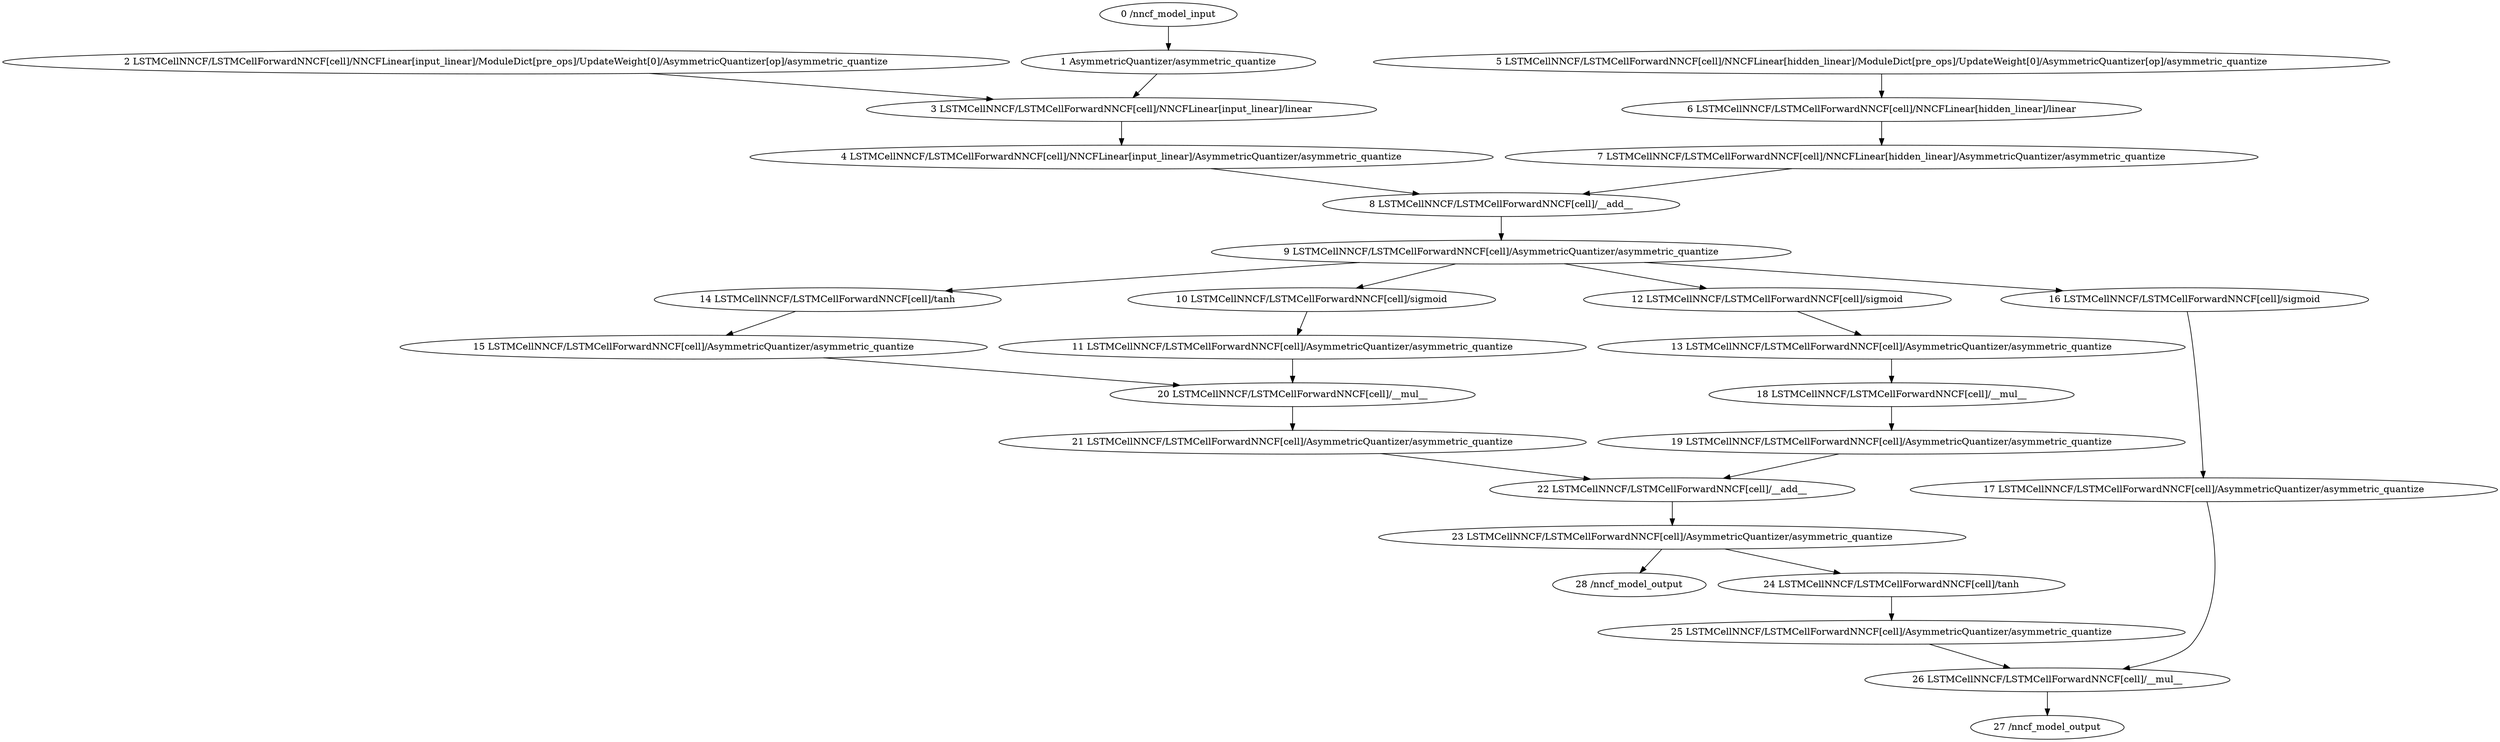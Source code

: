 strict digraph  {
"0 /nncf_model_input" [id=0, scope="", type=nncf_model_input];
"1 AsymmetricQuantizer/asymmetric_quantize" [id=1, scope=AsymmetricQuantizer, type=asymmetric_quantize];
"2 LSTMCellNNCF/LSTMCellForwardNNCF[cell]/NNCFLinear[input_linear]/ModuleDict[pre_ops]/UpdateWeight[0]/AsymmetricQuantizer[op]/asymmetric_quantize" [id=2, scope="LSTMCellNNCF/LSTMCellForwardNNCF[cell]/NNCFLinear[input_linear]/ModuleDict[pre_ops]/UpdateWeight[0]/AsymmetricQuantizer[op]", type=asymmetric_quantize];
"3 LSTMCellNNCF/LSTMCellForwardNNCF[cell]/NNCFLinear[input_linear]/linear" [id=3, scope="LSTMCellNNCF/LSTMCellForwardNNCF[cell]/NNCFLinear[input_linear]", type=linear];
"4 LSTMCellNNCF/LSTMCellForwardNNCF[cell]/NNCFLinear[input_linear]/AsymmetricQuantizer/asymmetric_quantize" [id=4, scope="LSTMCellNNCF/LSTMCellForwardNNCF[cell]/NNCFLinear[input_linear]/AsymmetricQuantizer", type=asymmetric_quantize];
"5 LSTMCellNNCF/LSTMCellForwardNNCF[cell]/NNCFLinear[hidden_linear]/ModuleDict[pre_ops]/UpdateWeight[0]/AsymmetricQuantizer[op]/asymmetric_quantize" [id=5, scope="LSTMCellNNCF/LSTMCellForwardNNCF[cell]/NNCFLinear[hidden_linear]/ModuleDict[pre_ops]/UpdateWeight[0]/AsymmetricQuantizer[op]", type=asymmetric_quantize];
"6 LSTMCellNNCF/LSTMCellForwardNNCF[cell]/NNCFLinear[hidden_linear]/linear" [id=6, scope="LSTMCellNNCF/LSTMCellForwardNNCF[cell]/NNCFLinear[hidden_linear]", type=linear];
"7 LSTMCellNNCF/LSTMCellForwardNNCF[cell]/NNCFLinear[hidden_linear]/AsymmetricQuantizer/asymmetric_quantize" [id=7, scope="LSTMCellNNCF/LSTMCellForwardNNCF[cell]/NNCFLinear[hidden_linear]/AsymmetricQuantizer", type=asymmetric_quantize];
"8 LSTMCellNNCF/LSTMCellForwardNNCF[cell]/__add__" [id=8, scope="LSTMCellNNCF/LSTMCellForwardNNCF[cell]", type=__add__];
"9 LSTMCellNNCF/LSTMCellForwardNNCF[cell]/AsymmetricQuantizer/asymmetric_quantize" [id=9, scope="LSTMCellNNCF/LSTMCellForwardNNCF[cell]/AsymmetricQuantizer", type=asymmetric_quantize];
"10 LSTMCellNNCF/LSTMCellForwardNNCF[cell]/sigmoid" [id=10, scope="LSTMCellNNCF/LSTMCellForwardNNCF[cell]", type=sigmoid];
"11 LSTMCellNNCF/LSTMCellForwardNNCF[cell]/AsymmetricQuantizer/asymmetric_quantize" [id=11, scope="LSTMCellNNCF/LSTMCellForwardNNCF[cell]/AsymmetricQuantizer", type=asymmetric_quantize];
"12 LSTMCellNNCF/LSTMCellForwardNNCF[cell]/sigmoid" [id=12, scope="LSTMCellNNCF/LSTMCellForwardNNCF[cell]", type=sigmoid];
"13 LSTMCellNNCF/LSTMCellForwardNNCF[cell]/AsymmetricQuantizer/asymmetric_quantize" [id=13, scope="LSTMCellNNCF/LSTMCellForwardNNCF[cell]/AsymmetricQuantizer", type=asymmetric_quantize];
"14 LSTMCellNNCF/LSTMCellForwardNNCF[cell]/tanh" [id=14, scope="LSTMCellNNCF/LSTMCellForwardNNCF[cell]", type=tanh];
"15 LSTMCellNNCF/LSTMCellForwardNNCF[cell]/AsymmetricQuantizer/asymmetric_quantize" [id=15, scope="LSTMCellNNCF/LSTMCellForwardNNCF[cell]/AsymmetricQuantizer", type=asymmetric_quantize];
"16 LSTMCellNNCF/LSTMCellForwardNNCF[cell]/sigmoid" [id=16, scope="LSTMCellNNCF/LSTMCellForwardNNCF[cell]", type=sigmoid];
"17 LSTMCellNNCF/LSTMCellForwardNNCF[cell]/AsymmetricQuantizer/asymmetric_quantize" [id=17, scope="LSTMCellNNCF/LSTMCellForwardNNCF[cell]/AsymmetricQuantizer", type=asymmetric_quantize];
"18 LSTMCellNNCF/LSTMCellForwardNNCF[cell]/__mul__" [id=18, scope="LSTMCellNNCF/LSTMCellForwardNNCF[cell]", type=__mul__];
"19 LSTMCellNNCF/LSTMCellForwardNNCF[cell]/AsymmetricQuantizer/asymmetric_quantize" [id=19, scope="LSTMCellNNCF/LSTMCellForwardNNCF[cell]/AsymmetricQuantizer", type=asymmetric_quantize];
"20 LSTMCellNNCF/LSTMCellForwardNNCF[cell]/__mul__" [id=20, scope="LSTMCellNNCF/LSTMCellForwardNNCF[cell]", type=__mul__];
"21 LSTMCellNNCF/LSTMCellForwardNNCF[cell]/AsymmetricQuantizer/asymmetric_quantize" [id=21, scope="LSTMCellNNCF/LSTMCellForwardNNCF[cell]/AsymmetricQuantizer", type=asymmetric_quantize];
"22 LSTMCellNNCF/LSTMCellForwardNNCF[cell]/__add__" [id=22, scope="LSTMCellNNCF/LSTMCellForwardNNCF[cell]", type=__add__];
"23 LSTMCellNNCF/LSTMCellForwardNNCF[cell]/AsymmetricQuantizer/asymmetric_quantize" [id=23, scope="LSTMCellNNCF/LSTMCellForwardNNCF[cell]/AsymmetricQuantizer", type=asymmetric_quantize];
"24 LSTMCellNNCF/LSTMCellForwardNNCF[cell]/tanh" [id=24, scope="LSTMCellNNCF/LSTMCellForwardNNCF[cell]", type=tanh];
"25 LSTMCellNNCF/LSTMCellForwardNNCF[cell]/AsymmetricQuantizer/asymmetric_quantize" [id=25, scope="LSTMCellNNCF/LSTMCellForwardNNCF[cell]/AsymmetricQuantizer", type=asymmetric_quantize];
"26 LSTMCellNNCF/LSTMCellForwardNNCF[cell]/__mul__" [id=26, scope="LSTMCellNNCF/LSTMCellForwardNNCF[cell]", type=__mul__];
"27 /nncf_model_output" [id=27, scope="", type=nncf_model_output];
"28 /nncf_model_output" [id=28, scope="", type=nncf_model_output];
"0 /nncf_model_input" -> "1 AsymmetricQuantizer/asymmetric_quantize";
"1 AsymmetricQuantizer/asymmetric_quantize" -> "3 LSTMCellNNCF/LSTMCellForwardNNCF[cell]/NNCFLinear[input_linear]/linear";
"2 LSTMCellNNCF/LSTMCellForwardNNCF[cell]/NNCFLinear[input_linear]/ModuleDict[pre_ops]/UpdateWeight[0]/AsymmetricQuantizer[op]/asymmetric_quantize" -> "3 LSTMCellNNCF/LSTMCellForwardNNCF[cell]/NNCFLinear[input_linear]/linear";
"3 LSTMCellNNCF/LSTMCellForwardNNCF[cell]/NNCFLinear[input_linear]/linear" -> "4 LSTMCellNNCF/LSTMCellForwardNNCF[cell]/NNCFLinear[input_linear]/AsymmetricQuantizer/asymmetric_quantize";
"4 LSTMCellNNCF/LSTMCellForwardNNCF[cell]/NNCFLinear[input_linear]/AsymmetricQuantizer/asymmetric_quantize" -> "8 LSTMCellNNCF/LSTMCellForwardNNCF[cell]/__add__";
"5 LSTMCellNNCF/LSTMCellForwardNNCF[cell]/NNCFLinear[hidden_linear]/ModuleDict[pre_ops]/UpdateWeight[0]/AsymmetricQuantizer[op]/asymmetric_quantize" -> "6 LSTMCellNNCF/LSTMCellForwardNNCF[cell]/NNCFLinear[hidden_linear]/linear";
"6 LSTMCellNNCF/LSTMCellForwardNNCF[cell]/NNCFLinear[hidden_linear]/linear" -> "7 LSTMCellNNCF/LSTMCellForwardNNCF[cell]/NNCFLinear[hidden_linear]/AsymmetricQuantizer/asymmetric_quantize";
"7 LSTMCellNNCF/LSTMCellForwardNNCF[cell]/NNCFLinear[hidden_linear]/AsymmetricQuantizer/asymmetric_quantize" -> "8 LSTMCellNNCF/LSTMCellForwardNNCF[cell]/__add__";
"8 LSTMCellNNCF/LSTMCellForwardNNCF[cell]/__add__" -> "9 LSTMCellNNCF/LSTMCellForwardNNCF[cell]/AsymmetricQuantizer/asymmetric_quantize";
"9 LSTMCellNNCF/LSTMCellForwardNNCF[cell]/AsymmetricQuantizer/asymmetric_quantize" -> "10 LSTMCellNNCF/LSTMCellForwardNNCF[cell]/sigmoid";
"9 LSTMCellNNCF/LSTMCellForwardNNCF[cell]/AsymmetricQuantizer/asymmetric_quantize" -> "12 LSTMCellNNCF/LSTMCellForwardNNCF[cell]/sigmoid";
"9 LSTMCellNNCF/LSTMCellForwardNNCF[cell]/AsymmetricQuantizer/asymmetric_quantize" -> "14 LSTMCellNNCF/LSTMCellForwardNNCF[cell]/tanh";
"9 LSTMCellNNCF/LSTMCellForwardNNCF[cell]/AsymmetricQuantizer/asymmetric_quantize" -> "16 LSTMCellNNCF/LSTMCellForwardNNCF[cell]/sigmoid";
"10 LSTMCellNNCF/LSTMCellForwardNNCF[cell]/sigmoid" -> "11 LSTMCellNNCF/LSTMCellForwardNNCF[cell]/AsymmetricQuantizer/asymmetric_quantize";
"11 LSTMCellNNCF/LSTMCellForwardNNCF[cell]/AsymmetricQuantizer/asymmetric_quantize" -> "20 LSTMCellNNCF/LSTMCellForwardNNCF[cell]/__mul__";
"12 LSTMCellNNCF/LSTMCellForwardNNCF[cell]/sigmoid" -> "13 LSTMCellNNCF/LSTMCellForwardNNCF[cell]/AsymmetricQuantizer/asymmetric_quantize";
"13 LSTMCellNNCF/LSTMCellForwardNNCF[cell]/AsymmetricQuantizer/asymmetric_quantize" -> "18 LSTMCellNNCF/LSTMCellForwardNNCF[cell]/__mul__";
"14 LSTMCellNNCF/LSTMCellForwardNNCF[cell]/tanh" -> "15 LSTMCellNNCF/LSTMCellForwardNNCF[cell]/AsymmetricQuantizer/asymmetric_quantize";
"15 LSTMCellNNCF/LSTMCellForwardNNCF[cell]/AsymmetricQuantizer/asymmetric_quantize" -> "20 LSTMCellNNCF/LSTMCellForwardNNCF[cell]/__mul__";
"16 LSTMCellNNCF/LSTMCellForwardNNCF[cell]/sigmoid" -> "17 LSTMCellNNCF/LSTMCellForwardNNCF[cell]/AsymmetricQuantizer/asymmetric_quantize";
"17 LSTMCellNNCF/LSTMCellForwardNNCF[cell]/AsymmetricQuantizer/asymmetric_quantize" -> "26 LSTMCellNNCF/LSTMCellForwardNNCF[cell]/__mul__";
"18 LSTMCellNNCF/LSTMCellForwardNNCF[cell]/__mul__" -> "19 LSTMCellNNCF/LSTMCellForwardNNCF[cell]/AsymmetricQuantizer/asymmetric_quantize";
"19 LSTMCellNNCF/LSTMCellForwardNNCF[cell]/AsymmetricQuantizer/asymmetric_quantize" -> "22 LSTMCellNNCF/LSTMCellForwardNNCF[cell]/__add__";
"20 LSTMCellNNCF/LSTMCellForwardNNCF[cell]/__mul__" -> "21 LSTMCellNNCF/LSTMCellForwardNNCF[cell]/AsymmetricQuantizer/asymmetric_quantize";
"21 LSTMCellNNCF/LSTMCellForwardNNCF[cell]/AsymmetricQuantizer/asymmetric_quantize" -> "22 LSTMCellNNCF/LSTMCellForwardNNCF[cell]/__add__";
"22 LSTMCellNNCF/LSTMCellForwardNNCF[cell]/__add__" -> "23 LSTMCellNNCF/LSTMCellForwardNNCF[cell]/AsymmetricQuantizer/asymmetric_quantize";
"23 LSTMCellNNCF/LSTMCellForwardNNCF[cell]/AsymmetricQuantizer/asymmetric_quantize" -> "24 LSTMCellNNCF/LSTMCellForwardNNCF[cell]/tanh";
"23 LSTMCellNNCF/LSTMCellForwardNNCF[cell]/AsymmetricQuantizer/asymmetric_quantize" -> "28 /nncf_model_output";
"24 LSTMCellNNCF/LSTMCellForwardNNCF[cell]/tanh" -> "25 LSTMCellNNCF/LSTMCellForwardNNCF[cell]/AsymmetricQuantizer/asymmetric_quantize";
"25 LSTMCellNNCF/LSTMCellForwardNNCF[cell]/AsymmetricQuantizer/asymmetric_quantize" -> "26 LSTMCellNNCF/LSTMCellForwardNNCF[cell]/__mul__";
"26 LSTMCellNNCF/LSTMCellForwardNNCF[cell]/__mul__" -> "27 /nncf_model_output";
}
